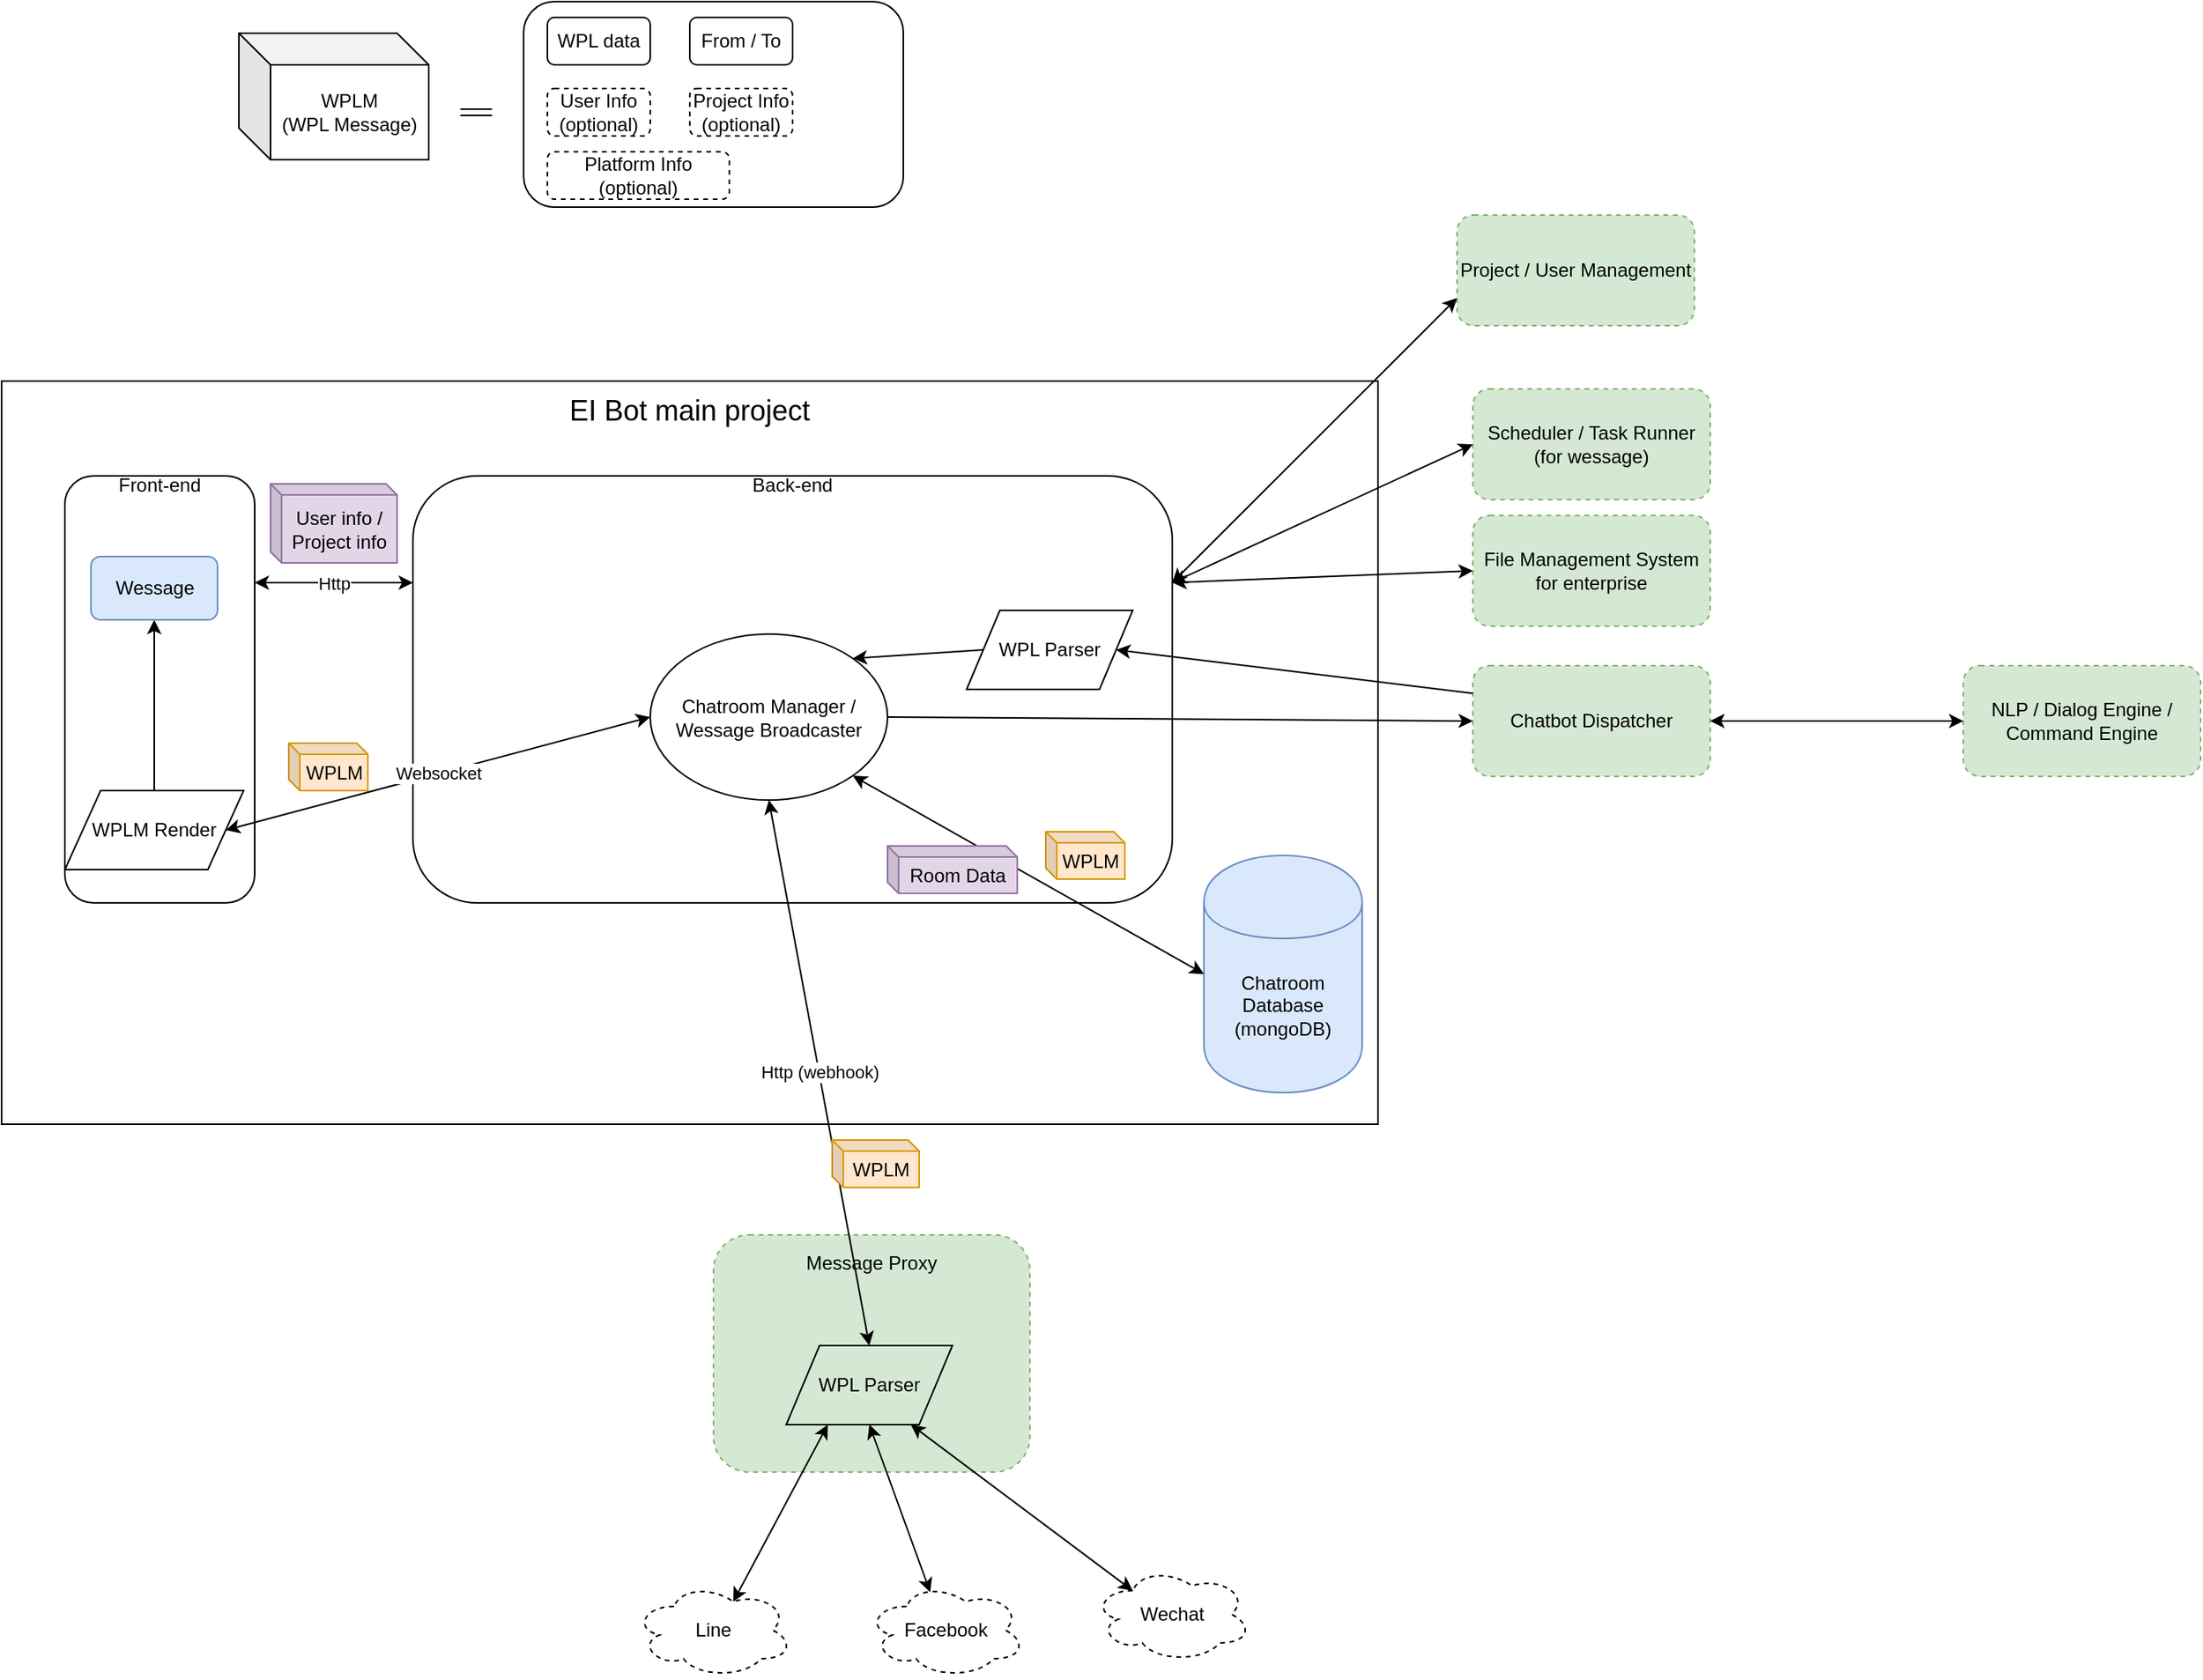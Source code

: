 <mxfile version="10.6.1" type="github"><diagram id="dV8X5NK_n6pwrdnQcXCx" name="Page-1"><mxGraphModel dx="918" dy="542" grid="1" gridSize="10" guides="1" tooltips="1" connect="1" arrows="1" fold="1" page="1" pageScale="1" pageWidth="1654" pageHeight="1169" math="0" shadow="0"><root><mxCell id="0"/><mxCell id="1" parent="0"/><mxCell id="7PiWUJBz4IiZLpDk-yet-1" value="&lt;font style=&quot;font-size: 18px&quot;&gt;EI Bot main project&lt;br&gt;&lt;br&gt;&lt;br&gt;&lt;br&gt;&lt;br&gt;&lt;br&gt;&lt;br&gt;&lt;br&gt;&lt;br&gt;&lt;br&gt;&lt;br&gt;&lt;br&gt;&lt;br&gt;&lt;br&gt;&lt;br&gt;&lt;br&gt;&lt;br&gt;&lt;br&gt;&lt;br&gt;&lt;br&gt;&lt;br&gt;&lt;/font&gt;" style="rounded=0;whiteSpace=wrap;html=1;fillColor=none;" vertex="1" parent="1"><mxGeometry x="230" y="260" width="870" height="470" as="geometry"/></mxCell><mxCell id="7PiWUJBz4IiZLpDk-yet-3" value="Front-end&lt;br&gt;&lt;br&gt;&lt;br&gt;&lt;br&gt;&lt;br&gt;&lt;br&gt;&lt;br&gt;&lt;br&gt;&lt;br&gt;&lt;br&gt;&lt;br&gt;&lt;br&gt;&lt;br&gt;&lt;br&gt;&lt;br&gt;&lt;br&gt;&lt;br&gt;&lt;br&gt;&lt;br&gt;" style="rounded=1;whiteSpace=wrap;html=1;fillColor=none;" vertex="1" parent="1"><mxGeometry x="270" y="320" width="120" height="270" as="geometry"/></mxCell><mxCell id="xO52WqcfEWfslr_U7u06-2" value="Chatroom&lt;br&gt;Database&lt;br&gt;(mongoDB)&lt;br&gt;" style="shape=cylinder;whiteSpace=wrap;html=1;boundedLbl=1;backgroundOutline=1;fillColor=#dae8fc;strokeColor=#6c8ebf;" parent="1" vertex="1"><mxGeometry x="990" y="560" width="100" height="150" as="geometry"/></mxCell><mxCell id="7PiWUJBz4IiZLpDk-yet-4" value="Back-end&lt;br&gt;&lt;br&gt;&lt;br&gt;&lt;br&gt;&lt;br&gt;&lt;br&gt;&lt;br&gt;&lt;br&gt;&lt;br&gt;&lt;br&gt;&lt;br&gt;&lt;br&gt;&lt;br&gt;&lt;br&gt;&lt;br&gt;&lt;br&gt;&lt;br&gt;&lt;br&gt;&lt;br&gt;" style="rounded=1;whiteSpace=wrap;html=1;fillColor=none;" vertex="1" parent="1"><mxGeometry x="490" y="320" width="480" height="270" as="geometry"/></mxCell><mxCell id="7PiWUJBz4IiZLpDk-yet-7" value="Project / User Management" style="rounded=1;whiteSpace=wrap;html=1;fillColor=#d5e8d4;dashed=1;strokeColor=#82b366;" vertex="1" parent="1"><mxGeometry x="1150" y="155" width="150" height="70" as="geometry"/></mxCell><mxCell id="7PiWUJBz4IiZLpDk-yet-9" value="Websocket&lt;br&gt;" style="endArrow=classic;startArrow=classic;html=1;entryX=0;entryY=0.5;entryDx=0;entryDy=0;exitX=1;exitY=0.5;exitDx=0;exitDy=0;" edge="1" parent="1" source="7PiWUJBz4IiZLpDk-yet-35" target="7PiWUJBz4IiZLpDk-yet-25"><mxGeometry width="50" height="50" relative="1" as="geometry"><mxPoint x="390" y="523" as="sourcePoint"/><mxPoint x="450" y="730" as="targetPoint"/></mxGeometry></mxCell><mxCell id="7PiWUJBz4IiZLpDk-yet-10" value="Http&lt;br&gt;" style="endArrow=classic;startArrow=classic;html=1;entryX=0;entryY=0.25;entryDx=0;entryDy=0;exitX=1;exitY=0.25;exitDx=0;exitDy=0;" edge="1" parent="1" source="7PiWUJBz4IiZLpDk-yet-3" target="7PiWUJBz4IiZLpDk-yet-4"><mxGeometry width="50" height="50" relative="1" as="geometry"><mxPoint x="390" y="480" as="sourcePoint"/><mxPoint x="570" y="480" as="targetPoint"/></mxGeometry></mxCell><mxCell id="7PiWUJBz4IiZLpDk-yet-12" value="" style="endArrow=classic;startArrow=classic;html=1;entryX=0;entryY=0.75;entryDx=0;entryDy=0;exitX=1;exitY=0.25;exitDx=0;exitDy=0;" edge="1" parent="1" source="7PiWUJBz4IiZLpDk-yet-4" target="7PiWUJBz4IiZLpDk-yet-7"><mxGeometry width="50" height="50" relative="1" as="geometry"><mxPoint x="630" y="420" as="sourcePoint"/><mxPoint x="670" y="380" as="targetPoint"/></mxGeometry></mxCell><mxCell id="7PiWUJBz4IiZLpDk-yet-13" value="Scheduler / Task Runner&lt;br&gt;(for wessage)&lt;br&gt;" style="rounded=1;whiteSpace=wrap;html=1;fillColor=#d5e8d4;dashed=1;strokeColor=#82b366;" vertex="1" parent="1"><mxGeometry x="1160" y="265" width="150" height="70" as="geometry"/></mxCell><mxCell id="7PiWUJBz4IiZLpDk-yet-14" value="" style="endArrow=classic;startArrow=classic;html=1;entryX=0;entryY=0.5;entryDx=0;entryDy=0;exitX=1;exitY=0.25;exitDx=0;exitDy=0;" edge="1" parent="1" source="7PiWUJBz4IiZLpDk-yet-4" target="7PiWUJBz4IiZLpDk-yet-13"><mxGeometry width="50" height="50" relative="1" as="geometry"><mxPoint x="680" y="465" as="sourcePoint"/><mxPoint x="837" y="223" as="targetPoint"/></mxGeometry></mxCell><mxCell id="7PiWUJBz4IiZLpDk-yet-15" value="Chatbot Dispatcher" style="rounded=1;whiteSpace=wrap;html=1;fillColor=#d5e8d4;dashed=1;strokeColor=#82b366;" vertex="1" parent="1"><mxGeometry x="1160" y="440" width="150" height="70" as="geometry"/></mxCell><mxCell id="7PiWUJBz4IiZLpDk-yet-17" value="WPL Parser&lt;br&gt;" style="shape=parallelogram;perimeter=parallelogramPerimeter;whiteSpace=wrap;html=1;fillColor=none;" vertex="1" parent="1"><mxGeometry x="840" y="405" width="105" height="50" as="geometry"/></mxCell><mxCell id="7PiWUJBz4IiZLpDk-yet-20" value="WPLM" style="shape=cube;whiteSpace=wrap;html=1;boundedLbl=1;backgroundOutline=1;darkOpacity=0.05;darkOpacity2=0.1;fillColor=#ffe6cc;size=7;strokeColor=#d79b00;" vertex="1" parent="1"><mxGeometry x="411.5" y="489" width="50" height="30" as="geometry"/></mxCell><mxCell id="7PiWUJBz4IiZLpDk-yet-21" value="User info / Project info" style="shape=cube;whiteSpace=wrap;html=1;boundedLbl=1;backgroundOutline=1;darkOpacity=0.05;darkOpacity2=0.1;fillColor=#e1d5e7;size=7;strokeColor=#9673a6;" vertex="1" parent="1"><mxGeometry x="400" y="325" width="80" height="50" as="geometry"/></mxCell><mxCell id="7PiWUJBz4IiZLpDk-yet-22" value="File Management System for enterprise&lt;br&gt;" style="rounded=1;whiteSpace=wrap;html=1;fillColor=#d5e8d4;dashed=1;strokeColor=#82b366;" vertex="1" parent="1"><mxGeometry x="1160" y="345" width="150" height="70" as="geometry"/></mxCell><mxCell id="7PiWUJBz4IiZLpDk-yet-23" value="" style="endArrow=classic;startArrow=classic;html=1;entryX=0;entryY=0.5;entryDx=0;entryDy=0;exitX=1;exitY=0.25;exitDx=0;exitDy=0;" edge="1" parent="1" source="7PiWUJBz4IiZLpDk-yet-4" target="7PiWUJBz4IiZLpDk-yet-22"><mxGeometry width="50" height="50" relative="1" as="geometry"><mxPoint x="980" y="398" as="sourcePoint"/><mxPoint x="1170" y="310" as="targetPoint"/></mxGeometry></mxCell><mxCell id="7PiWUJBz4IiZLpDk-yet-24" value="" style="endArrow=classic;html=1;entryX=0;entryY=0.5;entryDx=0;entryDy=0;exitX=1;exitY=0.5;exitDx=0;exitDy=0;" edge="1" parent="1" source="7PiWUJBz4IiZLpDk-yet-25" target="7PiWUJBz4IiZLpDk-yet-15"><mxGeometry width="50" height="50" relative="1" as="geometry"><mxPoint x="800" y="750" as="sourcePoint"/><mxPoint x="850" y="700" as="targetPoint"/></mxGeometry></mxCell><mxCell id="7PiWUJBz4IiZLpDk-yet-25" value="Chatroom&amp;nbsp;Manager / Wessage Broadcaster" style="ellipse;whiteSpace=wrap;html=1;fillColor=none;" vertex="1" parent="1"><mxGeometry x="640" y="420" width="150" height="105" as="geometry"/></mxCell><mxCell id="7PiWUJBz4IiZLpDk-yet-27" value="" style="endArrow=classic;html=1;entryX=1;entryY=0.5;entryDx=0;entryDy=0;exitX=0;exitY=0.25;exitDx=0;exitDy=0;" edge="1" parent="1" source="7PiWUJBz4IiZLpDk-yet-15" target="7PiWUJBz4IiZLpDk-yet-17"><mxGeometry width="50" height="50" relative="1" as="geometry"><mxPoint x="250" y="710" as="sourcePoint"/><mxPoint x="300" y="660" as="targetPoint"/></mxGeometry></mxCell><mxCell id="7PiWUJBz4IiZLpDk-yet-28" value="" style="endArrow=classic;html=1;entryX=1;entryY=0;entryDx=0;entryDy=0;exitX=0;exitY=0.5;exitDx=0;exitDy=0;" edge="1" parent="1" source="7PiWUJBz4IiZLpDk-yet-17" target="7PiWUJBz4IiZLpDk-yet-25"><mxGeometry width="50" height="50" relative="1" as="geometry"><mxPoint x="400" y="710" as="sourcePoint"/><mxPoint x="450" y="660" as="targetPoint"/></mxGeometry></mxCell><mxCell id="7PiWUJBz4IiZLpDk-yet-29" value="Message Proxy&lt;br&gt;&lt;br&gt;&lt;br&gt;&lt;br&gt;&lt;br&gt;&lt;br&gt;&lt;br&gt;&lt;br&gt;&lt;br&gt;" style="rounded=1;whiteSpace=wrap;html=1;fillColor=#d5e8d4;dashed=1;strokeColor=#82b366;" vertex="1" parent="1"><mxGeometry x="680" y="800" width="200" height="150" as="geometry"/></mxCell><mxCell id="7PiWUJBz4IiZLpDk-yet-30" value="Http (webhook)&lt;br&gt;" style="endArrow=classic;startArrow=classic;html=1;entryX=0.5;entryY=1;entryDx=0;entryDy=0;exitX=0.5;exitY=0;exitDx=0;exitDy=0;" edge="1" parent="1" source="7PiWUJBz4IiZLpDk-yet-58" target="7PiWUJBz4IiZLpDk-yet-25"><mxGeometry width="50" height="50" relative="1" as="geometry"><mxPoint x="400" y="398" as="sourcePoint"/><mxPoint x="500" y="398" as="targetPoint"/></mxGeometry></mxCell><mxCell id="7PiWUJBz4IiZLpDk-yet-31" value="" style="endArrow=classic;startArrow=classic;html=1;entryX=0;entryY=0.5;entryDx=0;entryDy=0;exitX=1;exitY=1;exitDx=0;exitDy=0;" edge="1" parent="1" source="7PiWUJBz4IiZLpDk-yet-25" target="xO52WqcfEWfslr_U7u06-2"><mxGeometry width="50" height="50" relative="1" as="geometry"><mxPoint x="400" y="940" as="sourcePoint"/><mxPoint x="450" y="890" as="targetPoint"/></mxGeometry></mxCell><mxCell id="7PiWUJBz4IiZLpDk-yet-32" value="WPLM" style="shape=cube;whiteSpace=wrap;html=1;boundedLbl=1;backgroundOutline=1;darkOpacity=0.05;darkOpacity2=0.1;fillColor=#ffe6cc;size=7;strokeColor=#d79b00;" vertex="1" parent="1"><mxGeometry x="755" y="740" width="55" height="30" as="geometry"/></mxCell><mxCell id="7PiWUJBz4IiZLpDk-yet-33" value="NLP / Dialog Engine / Command Engine" style="rounded=1;whiteSpace=wrap;html=1;fillColor=#d5e8d4;dashed=1;strokeColor=#82b366;" vertex="1" parent="1"><mxGeometry x="1470" y="440" width="150" height="70" as="geometry"/></mxCell><mxCell id="7PiWUJBz4IiZLpDk-yet-35" value="WPLM Render&lt;br&gt;" style="shape=parallelogram;perimeter=parallelogramPerimeter;whiteSpace=wrap;html=1;fillColor=none;" vertex="1" parent="1"><mxGeometry x="270" y="519" width="113" height="50" as="geometry"/></mxCell><mxCell id="7PiWUJBz4IiZLpDk-yet-36" value="WPLM&lt;br&gt;(WPL Message)" style="shape=cube;whiteSpace=wrap;html=1;boundedLbl=1;backgroundOutline=1;darkOpacity=0.05;darkOpacity2=0.1;fillColor=none;" vertex="1" parent="1"><mxGeometry x="380" y="40" width="120" height="80" as="geometry"/></mxCell><mxCell id="7PiWUJBz4IiZLpDk-yet-37" value="" style="shape=link;html=1;" edge="1" parent="1"><mxGeometry width="50" height="50" relative="1" as="geometry"><mxPoint x="520" y="90" as="sourcePoint"/><mxPoint x="540" y="90" as="targetPoint"/></mxGeometry></mxCell><mxCell id="7PiWUJBz4IiZLpDk-yet-39" value="" style="rounded=1;whiteSpace=wrap;html=1;fillColor=none;" vertex="1" parent="1"><mxGeometry x="560" y="20" width="240" height="130" as="geometry"/></mxCell><mxCell id="7PiWUJBz4IiZLpDk-yet-41" value="WPL data" style="rounded=1;whiteSpace=wrap;html=1;fillColor=none;" vertex="1" parent="1"><mxGeometry x="575" y="30" width="65" height="30" as="geometry"/></mxCell><mxCell id="7PiWUJBz4IiZLpDk-yet-42" value="From / To" style="rounded=1;whiteSpace=wrap;html=1;fillColor=none;" vertex="1" parent="1"><mxGeometry x="665" y="30" width="65" height="30" as="geometry"/></mxCell><mxCell id="7PiWUJBz4IiZLpDk-yet-43" value="User Info (optional)" style="rounded=1;whiteSpace=wrap;html=1;fillColor=none;dashed=1;" vertex="1" parent="1"><mxGeometry x="575" y="75" width="65" height="30" as="geometry"/></mxCell><mxCell id="7PiWUJBz4IiZLpDk-yet-44" value="Project Info (optional)" style="rounded=1;whiteSpace=wrap;html=1;fillColor=none;dashed=1;" vertex="1" parent="1"><mxGeometry x="665" y="75" width="65" height="30" as="geometry"/></mxCell><mxCell id="7PiWUJBz4IiZLpDk-yet-45" value="Platform Info (optional)" style="rounded=1;whiteSpace=wrap;html=1;fillColor=none;dashed=1;" vertex="1" parent="1"><mxGeometry x="575" y="115" width="115" height="30" as="geometry"/></mxCell><mxCell id="7PiWUJBz4IiZLpDk-yet-46" value="Line" style="ellipse;shape=cloud;whiteSpace=wrap;html=1;rounded=1;dashed=1;" vertex="1" parent="1"><mxGeometry x="630" y="1020" width="100" height="60" as="geometry"/></mxCell><mxCell id="7PiWUJBz4IiZLpDk-yet-47" value="Facebook" style="ellipse;shape=cloud;whiteSpace=wrap;html=1;rounded=1;dashed=1;" vertex="1" parent="1"><mxGeometry x="777" y="1020" width="100" height="60" as="geometry"/></mxCell><mxCell id="7PiWUJBz4IiZLpDk-yet-48" value="Wechat" style="ellipse;shape=cloud;whiteSpace=wrap;html=1;rounded=1;dashed=1;" vertex="1" parent="1"><mxGeometry x="920" y="1010" width="100" height="60" as="geometry"/></mxCell><mxCell id="7PiWUJBz4IiZLpDk-yet-49" value="" style="endArrow=classic;startArrow=classic;html=1;entryX=0.25;entryY=1;entryDx=0;entryDy=0;exitX=0.625;exitY=0.2;exitDx=0;exitDy=0;exitPerimeter=0;" edge="1" parent="1" source="7PiWUJBz4IiZLpDk-yet-46" target="7PiWUJBz4IiZLpDk-yet-58"><mxGeometry width="50" height="50" relative="1" as="geometry"><mxPoint x="590" y="950" as="sourcePoint"/><mxPoint x="640" y="900" as="targetPoint"/></mxGeometry></mxCell><mxCell id="7PiWUJBz4IiZLpDk-yet-50" value="" style="endArrow=classic;startArrow=classic;html=1;entryX=0.5;entryY=1;entryDx=0;entryDy=0;exitX=0.4;exitY=0.1;exitDx=0;exitDy=0;exitPerimeter=0;" edge="1" parent="1" source="7PiWUJBz4IiZLpDk-yet-47" target="7PiWUJBz4IiZLpDk-yet-58"><mxGeometry width="50" height="50" relative="1" as="geometry"><mxPoint x="703" y="972" as="sourcePoint"/><mxPoint x="765" y="880" as="targetPoint"/></mxGeometry></mxCell><mxCell id="7PiWUJBz4IiZLpDk-yet-51" value="" style="endArrow=classic;startArrow=classic;html=1;entryX=0.75;entryY=1;entryDx=0;entryDy=0;exitX=0.25;exitY=0.25;exitDx=0;exitDy=0;exitPerimeter=0;" edge="1" parent="1" source="7PiWUJBz4IiZLpDk-yet-48" target="7PiWUJBz4IiZLpDk-yet-58"><mxGeometry width="50" height="50" relative="1" as="geometry"><mxPoint x="939" y="980" as="sourcePoint"/><mxPoint x="877" y="884" as="targetPoint"/></mxGeometry></mxCell><mxCell id="7PiWUJBz4IiZLpDk-yet-53" value="WPLM" style="shape=cube;whiteSpace=wrap;html=1;boundedLbl=1;backgroundOutline=1;darkOpacity=0.05;darkOpacity2=0.1;fillColor=#ffe6cc;size=7;strokeColor=#d79b00;" vertex="1" parent="1"><mxGeometry x="890" y="545" width="50" height="30" as="geometry"/></mxCell><mxCell id="7PiWUJBz4IiZLpDk-yet-54" value="Room Data&lt;br&gt;" style="shape=cube;whiteSpace=wrap;html=1;boundedLbl=1;backgroundOutline=1;darkOpacity=0.05;darkOpacity2=0.1;fillColor=#e1d5e7;size=7;strokeColor=#9673a6;" vertex="1" parent="1"><mxGeometry x="790" y="554" width="82" height="30" as="geometry"/></mxCell><mxCell id="7PiWUJBz4IiZLpDk-yet-55" value="" style="endArrow=classic;startArrow=classic;html=1;entryX=0;entryY=0.5;entryDx=0;entryDy=0;exitX=1;exitY=0.5;exitDx=0;exitDy=0;" edge="1" parent="1" source="7PiWUJBz4IiZLpDk-yet-15" target="7PiWUJBz4IiZLpDk-yet-33"><mxGeometry width="50" height="50" relative="1" as="geometry"><mxPoint x="1370" y="500" as="sourcePoint"/><mxPoint x="1420" y="450" as="targetPoint"/></mxGeometry></mxCell><mxCell id="7PiWUJBz4IiZLpDk-yet-56" value="" style="endArrow=classic;html=1;entryX=0.5;entryY=1;entryDx=0;entryDy=0;" edge="1" parent="1" source="7PiWUJBz4IiZLpDk-yet-35" target="7PiWUJBz4IiZLpDk-yet-57"><mxGeometry width="50" height="50" relative="1" as="geometry"><mxPoint x="290" y="700" as="sourcePoint"/><mxPoint x="331" y="490" as="targetPoint"/></mxGeometry></mxCell><mxCell id="7PiWUJBz4IiZLpDk-yet-57" value="Wessage" style="rounded=1;whiteSpace=wrap;html=1;fillColor=#dae8fc;strokeColor=#6c8ebf;" vertex="1" parent="1"><mxGeometry x="286.5" y="371" width="80" height="40" as="geometry"/></mxCell><mxCell id="7PiWUJBz4IiZLpDk-yet-58" value="WPL Parser&lt;br&gt;" style="shape=parallelogram;perimeter=parallelogramPerimeter;whiteSpace=wrap;html=1;fillColor=none;" vertex="1" parent="1"><mxGeometry x="726" y="870" width="105" height="50" as="geometry"/></mxCell></root></mxGraphModel></diagram></mxfile>